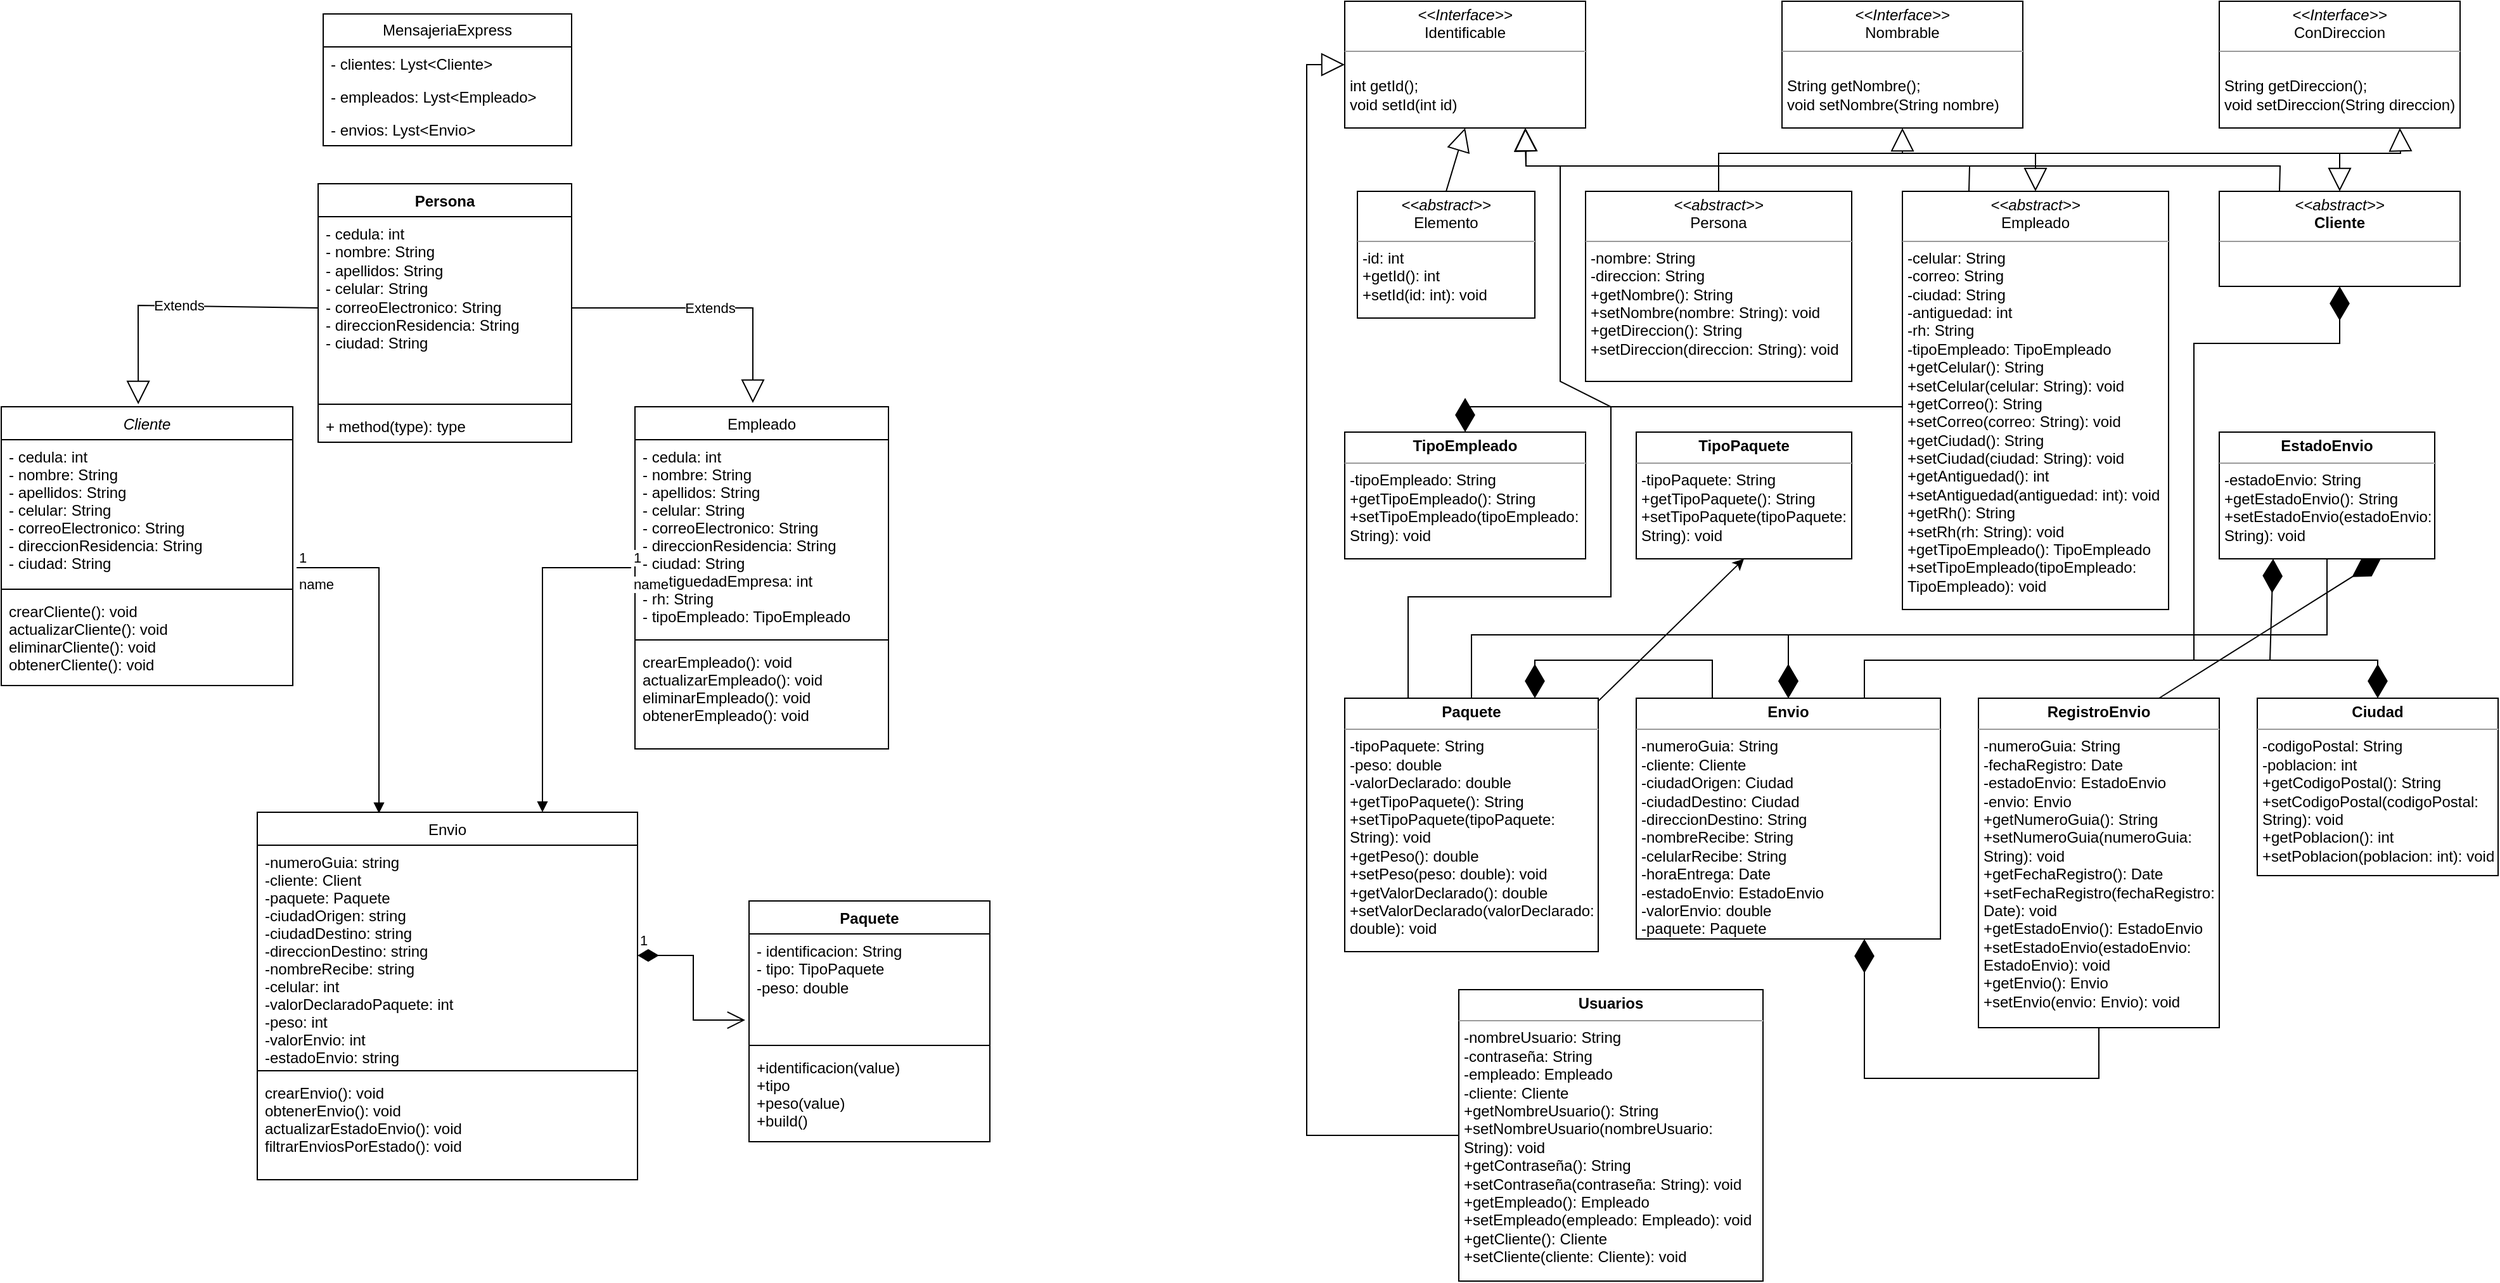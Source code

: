 <mxfile version="21.7.5" type="github">
  <diagram id="C5RBs43oDa-KdzZeNtuy" name="Page-1">
    <mxGraphModel dx="1327" dy="844" grid="1" gridSize="10" guides="1" tooltips="1" connect="1" arrows="1" fold="1" page="1" pageScale="1" pageWidth="827" pageHeight="1169" math="0" shadow="0">
      <root>
        <mxCell id="WIyWlLk6GJQsqaUBKTNV-0" />
        <mxCell id="WIyWlLk6GJQsqaUBKTNV-1" parent="WIyWlLk6GJQsqaUBKTNV-0" />
        <mxCell id="zkfFHV4jXpPFQw0GAbJ--0" value="Cliente" style="swimlane;fontStyle=2;align=center;verticalAlign=top;childLayout=stackLayout;horizontal=1;startSize=26;horizontalStack=0;resizeParent=1;resizeLast=0;collapsible=1;marginBottom=0;rounded=0;shadow=0;strokeWidth=1;" parent="WIyWlLk6GJQsqaUBKTNV-1" vertex="1">
          <mxGeometry x="10" y="350" width="230" height="220" as="geometry">
            <mxRectangle x="230" y="140" width="160" height="26" as="alternateBounds" />
          </mxGeometry>
        </mxCell>
        <mxCell id="zkfFHV4jXpPFQw0GAbJ--1" value="- cedula: int   &#xa;- nombre: String&#xa;- apellidos: String &#xa;- celular: String&#xa;- correoElectronico: String &#xa;- direccionResidencia: String &#xa;- ciudad: String " style="text;align=left;verticalAlign=top;spacingLeft=4;spacingRight=4;overflow=hidden;rotatable=0;points=[[0,0.5],[1,0.5]];portConstraint=eastwest;" parent="zkfFHV4jXpPFQw0GAbJ--0" vertex="1">
          <mxGeometry y="26" width="230" height="114" as="geometry" />
        </mxCell>
        <mxCell id="zkfFHV4jXpPFQw0GAbJ--4" value="" style="line;html=1;strokeWidth=1;align=left;verticalAlign=middle;spacingTop=-1;spacingLeft=3;spacingRight=3;rotatable=0;labelPosition=right;points=[];portConstraint=eastwest;" parent="zkfFHV4jXpPFQw0GAbJ--0" vertex="1">
          <mxGeometry y="140" width="230" height="8" as="geometry" />
        </mxCell>
        <mxCell id="zkfFHV4jXpPFQw0GAbJ--5" value="crearCliente(): void&#xa;actualizarCliente(): void&#xa;eliminarCliente(): void&#xa;obtenerCliente(): void" style="text;align=left;verticalAlign=top;spacingLeft=4;spacingRight=4;overflow=hidden;rotatable=0;points=[[0,0.5],[1,0.5]];portConstraint=eastwest;" parent="zkfFHV4jXpPFQw0GAbJ--0" vertex="1">
          <mxGeometry y="148" width="230" height="72" as="geometry" />
        </mxCell>
        <mxCell id="zkfFHV4jXpPFQw0GAbJ--17" value="Empleado" style="swimlane;fontStyle=0;align=center;verticalAlign=top;childLayout=stackLayout;horizontal=1;startSize=26;horizontalStack=0;resizeParent=1;resizeLast=0;collapsible=1;marginBottom=0;rounded=0;shadow=0;strokeWidth=1;" parent="WIyWlLk6GJQsqaUBKTNV-1" vertex="1">
          <mxGeometry x="510" y="350" width="200" height="270" as="geometry">
            <mxRectangle x="550" y="140" width="160" height="26" as="alternateBounds" />
          </mxGeometry>
        </mxCell>
        <mxCell id="zkfFHV4jXpPFQw0GAbJ--18" value="- cedula: int   &#xa;- nombre: String&#xa;- apellidos: String &#xa;- celular: String&#xa;- correoElectronico: String &#xa;- direccionResidencia: String &#xa;- ciudad: String &#xa;- antiguedadEmpresa: int &#xa;- rh: String     &#xa;- tipoEmpleado: TipoEmpleado " style="text;align=left;verticalAlign=top;spacingLeft=4;spacingRight=4;overflow=hidden;rotatable=0;points=[[0,0.5],[1,0.5]];portConstraint=eastwest;" parent="zkfFHV4jXpPFQw0GAbJ--17" vertex="1">
          <mxGeometry y="26" width="200" height="154" as="geometry" />
        </mxCell>
        <mxCell id="zkfFHV4jXpPFQw0GAbJ--23" value="" style="line;html=1;strokeWidth=1;align=left;verticalAlign=middle;spacingTop=-1;spacingLeft=3;spacingRight=3;rotatable=0;labelPosition=right;points=[];portConstraint=eastwest;" parent="zkfFHV4jXpPFQw0GAbJ--17" vertex="1">
          <mxGeometry y="180" width="200" height="8" as="geometry" />
        </mxCell>
        <mxCell id="zkfFHV4jXpPFQw0GAbJ--24" value="crearEmpleado(): void&#xa;actualizarEmpleado(): void&#xa;eliminarEmpleado(): void&#xa;obtenerEmpleado(): void" style="text;align=left;verticalAlign=top;spacingLeft=4;spacingRight=4;overflow=hidden;rotatable=0;points=[[0,0.5],[1,0.5]];portConstraint=eastwest;" parent="zkfFHV4jXpPFQw0GAbJ--17" vertex="1">
          <mxGeometry y="188" width="200" height="72" as="geometry" />
        </mxCell>
        <mxCell id="XCWTy4G8o5zavnI8G2CW-0" value="Persona" style="swimlane;fontStyle=1;align=center;verticalAlign=top;childLayout=stackLayout;horizontal=1;startSize=26;horizontalStack=0;resizeParent=1;resizeParentMax=0;resizeLast=0;collapsible=1;marginBottom=0;whiteSpace=wrap;html=1;" parent="WIyWlLk6GJQsqaUBKTNV-1" vertex="1">
          <mxGeometry x="260" y="174" width="200" height="204" as="geometry" />
        </mxCell>
        <mxCell id="XCWTy4G8o5zavnI8G2CW-1" value="&lt;div&gt;- cedula: int&amp;nbsp; &amp;nbsp;&lt;/div&gt;&lt;div&gt;- nombre: String&lt;/div&gt;&lt;div&gt;- apellidos: String&amp;nbsp;&lt;/div&gt;&lt;div&gt;- celular: String&lt;/div&gt;&lt;div&gt;- correoElectronico: String&amp;nbsp;&lt;/div&gt;&lt;div&gt;- direccionResidencia: String&amp;nbsp;&lt;/div&gt;&lt;div&gt;- ciudad: String&amp;nbsp;&lt;/div&gt;" style="text;strokeColor=none;fillColor=none;align=left;verticalAlign=top;spacingLeft=4;spacingRight=4;overflow=hidden;rotatable=0;points=[[0,0.5],[1,0.5]];portConstraint=eastwest;whiteSpace=wrap;html=1;" parent="XCWTy4G8o5zavnI8G2CW-0" vertex="1">
          <mxGeometry y="26" width="200" height="144" as="geometry" />
        </mxCell>
        <mxCell id="XCWTy4G8o5zavnI8G2CW-2" value="" style="line;strokeWidth=1;fillColor=none;align=left;verticalAlign=middle;spacingTop=-1;spacingLeft=3;spacingRight=3;rotatable=0;labelPosition=right;points=[];portConstraint=eastwest;strokeColor=inherit;" parent="XCWTy4G8o5zavnI8G2CW-0" vertex="1">
          <mxGeometry y="170" width="200" height="8" as="geometry" />
        </mxCell>
        <mxCell id="XCWTy4G8o5zavnI8G2CW-3" value="+ method(type): type" style="text;strokeColor=none;fillColor=none;align=left;verticalAlign=top;spacingLeft=4;spacingRight=4;overflow=hidden;rotatable=0;points=[[0,0.5],[1,0.5]];portConstraint=eastwest;whiteSpace=wrap;html=1;" parent="XCWTy4G8o5zavnI8G2CW-0" vertex="1">
          <mxGeometry y="178" width="200" height="26" as="geometry" />
        </mxCell>
        <mxCell id="sOPFyRrpTD2RSbv7K-v1-4" value="MensajeriaExpress" style="swimlane;fontStyle=0;childLayout=stackLayout;horizontal=1;startSize=26;fillColor=none;horizontalStack=0;resizeParent=1;resizeParentMax=0;resizeLast=0;collapsible=1;marginBottom=0;whiteSpace=wrap;html=1;" parent="WIyWlLk6GJQsqaUBKTNV-1" vertex="1">
          <mxGeometry x="264" y="40" width="196" height="104" as="geometry" />
        </mxCell>
        <mxCell id="sOPFyRrpTD2RSbv7K-v1-5" value="- clientes: Lyst&amp;lt;Cliente&amp;gt;" style="text;strokeColor=none;fillColor=none;align=left;verticalAlign=top;spacingLeft=4;spacingRight=4;overflow=hidden;rotatable=0;points=[[0,0.5],[1,0.5]];portConstraint=eastwest;whiteSpace=wrap;html=1;" parent="sOPFyRrpTD2RSbv7K-v1-4" vertex="1">
          <mxGeometry y="26" width="196" height="26" as="geometry" />
        </mxCell>
        <mxCell id="sOPFyRrpTD2RSbv7K-v1-6" value="- empleados: Lyst&amp;lt;Empleado&amp;gt;" style="text;strokeColor=none;fillColor=none;align=left;verticalAlign=top;spacingLeft=4;spacingRight=4;overflow=hidden;rotatable=0;points=[[0,0.5],[1,0.5]];portConstraint=eastwest;whiteSpace=wrap;html=1;" parent="sOPFyRrpTD2RSbv7K-v1-4" vertex="1">
          <mxGeometry y="52" width="196" height="26" as="geometry" />
        </mxCell>
        <mxCell id="sOPFyRrpTD2RSbv7K-v1-7" value="- envios: Lyst&amp;lt;Envio&amp;gt;" style="text;strokeColor=none;fillColor=none;align=left;verticalAlign=top;spacingLeft=4;spacingRight=4;overflow=hidden;rotatable=0;points=[[0,0.5],[1,0.5]];portConstraint=eastwest;whiteSpace=wrap;html=1;" parent="sOPFyRrpTD2RSbv7K-v1-4" vertex="1">
          <mxGeometry y="78" width="196" height="26" as="geometry" />
        </mxCell>
        <mxCell id="LjxdtjwsalOc4ImMedM0-0" value="Paquete" style="swimlane;fontStyle=1;align=center;verticalAlign=top;childLayout=stackLayout;horizontal=1;startSize=26;horizontalStack=0;resizeParent=1;resizeParentMax=0;resizeLast=0;collapsible=1;marginBottom=0;whiteSpace=wrap;html=1;" parent="WIyWlLk6GJQsqaUBKTNV-1" vertex="1">
          <mxGeometry x="600" y="740" width="190" height="190" as="geometry" />
        </mxCell>
        <mxCell id="LjxdtjwsalOc4ImMedM0-1" value="- identificacion: String&lt;br&gt;- tipo: TipoPaquete&lt;br&gt;-peso: double" style="text;strokeColor=none;fillColor=none;align=left;verticalAlign=top;spacingLeft=4;spacingRight=4;overflow=hidden;rotatable=0;points=[[0,0.5],[1,0.5]];portConstraint=eastwest;whiteSpace=wrap;html=1;" parent="LjxdtjwsalOc4ImMedM0-0" vertex="1">
          <mxGeometry y="26" width="190" height="84" as="geometry" />
        </mxCell>
        <mxCell id="LjxdtjwsalOc4ImMedM0-2" value="" style="line;strokeWidth=1;fillColor=none;align=left;verticalAlign=middle;spacingTop=-1;spacingLeft=3;spacingRight=3;rotatable=0;labelPosition=right;points=[];portConstraint=eastwest;strokeColor=inherit;" parent="LjxdtjwsalOc4ImMedM0-0" vertex="1">
          <mxGeometry y="110" width="190" height="8" as="geometry" />
        </mxCell>
        <mxCell id="LjxdtjwsalOc4ImMedM0-3" value="+identificacion(value)&#xa;+tipo&#xa;+peso(value)&#xa;+build()" style="text;align=left;verticalAlign=top;spacingLeft=4;spacingRight=4;overflow=hidden;rotatable=0;points=[[0,0.5],[1,0.5]];portConstraint=eastwest;" parent="LjxdtjwsalOc4ImMedM0-0" vertex="1">
          <mxGeometry y="118" width="190" height="72" as="geometry" />
        </mxCell>
        <mxCell id="LjxdtjwsalOc4ImMedM0-4" value="Envio" style="swimlane;fontStyle=0;align=center;verticalAlign=top;childLayout=stackLayout;horizontal=1;startSize=26;horizontalStack=0;resizeParent=1;resizeLast=0;collapsible=1;marginBottom=0;rounded=0;shadow=0;strokeWidth=1;" parent="WIyWlLk6GJQsqaUBKTNV-1" vertex="1">
          <mxGeometry x="212" y="670" width="300" height="290" as="geometry">
            <mxRectangle x="130" y="380" width="160" height="26" as="alternateBounds" />
          </mxGeometry>
        </mxCell>
        <mxCell id="LjxdtjwsalOc4ImMedM0-5" value="-numeroGuia: string&#xa;-cliente: Client&#xa;-paquete: Paquete&#xa;-ciudadOrigen: string&#xa;-ciudadDestino: string&#xa;-direccionDestino: string&#xa;-nombreRecibe: string&#xa;-celular: int&#xa;-valorDeclaradoPaquete: int&#xa;-peso: int&#xa;-valorEnvio: int&#xa;-estadoEnvio: string&#xa;" style="text;align=left;verticalAlign=top;spacingLeft=4;spacingRight=4;overflow=hidden;rotatable=0;points=[[0,0.5],[1,0.5]];portConstraint=eastwest;" parent="LjxdtjwsalOc4ImMedM0-4" vertex="1">
          <mxGeometry y="26" width="300" height="174" as="geometry" />
        </mxCell>
        <mxCell id="LjxdtjwsalOc4ImMedM0-6" value="" style="line;html=1;strokeWidth=1;align=left;verticalAlign=middle;spacingTop=-1;spacingLeft=3;spacingRight=3;rotatable=0;labelPosition=right;points=[];portConstraint=eastwest;" parent="LjxdtjwsalOc4ImMedM0-4" vertex="1">
          <mxGeometry y="200" width="300" height="8" as="geometry" />
        </mxCell>
        <mxCell id="LjxdtjwsalOc4ImMedM0-7" value="crearEnvio(): void&#xa;obtenerEnvio(): void&#xa;actualizarEstadoEnvio(): void&#xa;filtrarEnviosPorEstado(): void" style="text;align=left;verticalAlign=top;spacingLeft=4;spacingRight=4;overflow=hidden;rotatable=0;points=[[0,0.5],[1,0.5]];portConstraint=eastwest;fontStyle=0" parent="LjxdtjwsalOc4ImMedM0-4" vertex="1">
          <mxGeometry y="208" width="300" height="82" as="geometry" />
        </mxCell>
        <mxCell id="LjxdtjwsalOc4ImMedM0-8" value="Extends" style="endArrow=block;endSize=16;endFill=0;html=1;rounded=0;exitX=1;exitY=0.5;exitDx=0;exitDy=0;entryX=0.465;entryY=-0.011;entryDx=0;entryDy=0;entryPerimeter=0;" parent="WIyWlLk6GJQsqaUBKTNV-1" source="XCWTy4G8o5zavnI8G2CW-1" target="zkfFHV4jXpPFQw0GAbJ--17" edge="1">
          <mxGeometry width="160" relative="1" as="geometry">
            <mxPoint x="500" y="270" as="sourcePoint" />
            <mxPoint x="660" y="270" as="targetPoint" />
            <Array as="points">
              <mxPoint x="603" y="272" />
            </Array>
          </mxGeometry>
        </mxCell>
        <mxCell id="LjxdtjwsalOc4ImMedM0-10" value="Extends" style="endArrow=block;endSize=16;endFill=0;html=1;rounded=0;exitX=0;exitY=0.5;exitDx=0;exitDy=0;entryX=0.47;entryY=-0.009;entryDx=0;entryDy=0;entryPerimeter=0;" parent="WIyWlLk6GJQsqaUBKTNV-1" source="XCWTy4G8o5zavnI8G2CW-1" target="zkfFHV4jXpPFQw0GAbJ--0" edge="1">
          <mxGeometry width="160" relative="1" as="geometry">
            <mxPoint x="-10" y="300" as="sourcePoint" />
            <mxPoint x="150" y="300" as="targetPoint" />
            <Array as="points">
              <mxPoint x="118" y="270" />
            </Array>
          </mxGeometry>
        </mxCell>
        <mxCell id="LjxdtjwsalOc4ImMedM0-11" value="name" style="endArrow=block;endFill=1;html=1;edgeStyle=orthogonalEdgeStyle;align=left;verticalAlign=top;rounded=0;exitX=1.013;exitY=0.886;exitDx=0;exitDy=0;exitPerimeter=0;entryX=0.32;entryY=0.003;entryDx=0;entryDy=0;entryPerimeter=0;" parent="WIyWlLk6GJQsqaUBKTNV-1" source="zkfFHV4jXpPFQw0GAbJ--1" target="LjxdtjwsalOc4ImMedM0-4" edge="1">
          <mxGeometry x="-1" relative="1" as="geometry">
            <mxPoint x="160" y="610" as="sourcePoint" />
            <mxPoint x="320" y="610" as="targetPoint" />
          </mxGeometry>
        </mxCell>
        <mxCell id="LjxdtjwsalOc4ImMedM0-12" value="1" style="edgeLabel;resizable=0;html=1;align=left;verticalAlign=bottom;" parent="LjxdtjwsalOc4ImMedM0-11" connectable="0" vertex="1">
          <mxGeometry x="-1" relative="1" as="geometry" />
        </mxCell>
        <mxCell id="LjxdtjwsalOc4ImMedM0-13" value="name" style="endArrow=block;endFill=1;html=1;edgeStyle=orthogonalEdgeStyle;align=left;verticalAlign=top;rounded=0;exitX=-0.015;exitY=0.656;exitDx=0;exitDy=0;exitPerimeter=0;entryX=0.75;entryY=0;entryDx=0;entryDy=0;" parent="WIyWlLk6GJQsqaUBKTNV-1" source="zkfFHV4jXpPFQw0GAbJ--18" target="LjxdtjwsalOc4ImMedM0-4" edge="1">
          <mxGeometry x="-1" relative="1" as="geometry">
            <mxPoint x="290" y="560" as="sourcePoint" />
            <mxPoint x="450" y="560" as="targetPoint" />
          </mxGeometry>
        </mxCell>
        <mxCell id="LjxdtjwsalOc4ImMedM0-14" value="1" style="edgeLabel;resizable=0;html=1;align=left;verticalAlign=bottom;" parent="LjxdtjwsalOc4ImMedM0-13" connectable="0" vertex="1">
          <mxGeometry x="-1" relative="1" as="geometry" />
        </mxCell>
        <mxCell id="LjxdtjwsalOc4ImMedM0-15" value="1" style="endArrow=open;html=1;endSize=12;startArrow=diamondThin;startSize=14;startFill=1;edgeStyle=orthogonalEdgeStyle;align=left;verticalAlign=bottom;rounded=0;entryX=-0.016;entryY=0.81;entryDx=0;entryDy=0;entryPerimeter=0;" parent="WIyWlLk6GJQsqaUBKTNV-1" source="LjxdtjwsalOc4ImMedM0-5" target="LjxdtjwsalOc4ImMedM0-1" edge="1">
          <mxGeometry x="-1" y="3" relative="1" as="geometry">
            <mxPoint x="530" y="815" as="sourcePoint" />
            <mxPoint x="690" y="815" as="targetPoint" />
          </mxGeometry>
        </mxCell>
        <mxCell id="9p0G8OHFXG8jgneaMk42-0" value="&lt;p style=&quot;margin:0px;margin-top:4px;text-align:center;&quot;&gt;&lt;i&gt;&amp;lt;&amp;lt;Interface&amp;gt;&amp;gt;&lt;/i&gt;&lt;br&gt;Nombrable&lt;br&gt;&lt;/p&gt;&lt;hr size=&quot;1&quot;&gt;&lt;p style=&quot;margin:0px;margin-left:4px;&quot;&gt;&lt;br&gt;&lt;/p&gt;&lt;p style=&quot;margin:0px;margin-left:4px;&quot;&gt;String getNombre();&amp;nbsp;&lt;/p&gt;&lt;p style=&quot;margin:0px;margin-left:4px;&quot;&gt;void setNombre(String nombre)&lt;br&gt;&lt;/p&gt;" style="verticalAlign=top;align=left;overflow=fill;fontSize=12;fontFamily=Helvetica;html=1;whiteSpace=wrap;" vertex="1" parent="WIyWlLk6GJQsqaUBKTNV-1">
          <mxGeometry x="1415" y="30" width="190" height="100" as="geometry" />
        </mxCell>
        <mxCell id="9p0G8OHFXG8jgneaMk42-1" value="&lt;p style=&quot;margin:0px;margin-top:4px;text-align:center;&quot;&gt;&lt;i&gt;&amp;lt;&amp;lt;Interface&amp;gt;&amp;gt;&lt;/i&gt;&lt;br&gt;ConDireccion&lt;br&gt;&lt;/p&gt;&lt;hr size=&quot;1&quot;&gt;&lt;p style=&quot;margin:0px;margin-left:4px;&quot;&gt;&lt;span style=&quot;background-color: initial;&quot;&gt;&lt;br&gt;&lt;/span&gt;&lt;/p&gt;&lt;p style=&quot;margin:0px;margin-left:4px;&quot;&gt;String getDireccion();&amp;nbsp;&lt;/p&gt;&lt;p style=&quot;margin:0px;margin-left:4px;&quot;&gt;void setDireccion(String direccion)&lt;br&gt;&lt;/p&gt;" style="verticalAlign=top;align=left;overflow=fill;fontSize=12;fontFamily=Helvetica;html=1;whiteSpace=wrap;" vertex="1" parent="WIyWlLk6GJQsqaUBKTNV-1">
          <mxGeometry x="1760" y="30" width="190" height="100" as="geometry" />
        </mxCell>
        <mxCell id="9p0G8OHFXG8jgneaMk42-2" value="&lt;p style=&quot;margin:0px;margin-top:4px;text-align:center;&quot;&gt;&lt;i&gt;&amp;lt;&amp;lt;Interface&amp;gt;&amp;gt;&lt;/i&gt;&lt;br&gt;Identificable&lt;br&gt;&lt;/p&gt;&lt;hr size=&quot;1&quot;&gt;&lt;p style=&quot;margin:0px;margin-left:4px;&quot;&gt;&lt;br&gt;&lt;/p&gt;&lt;p style=&quot;margin:0px;margin-left:4px;&quot;&gt;int getId();&amp;nbsp;&lt;/p&gt;&lt;p style=&quot;margin:0px;margin-left:4px;&quot;&gt;void setId(int id)&lt;br&gt;&lt;/p&gt;" style="verticalAlign=top;align=left;overflow=fill;fontSize=12;fontFamily=Helvetica;html=1;whiteSpace=wrap;" vertex="1" parent="WIyWlLk6GJQsqaUBKTNV-1">
          <mxGeometry x="1070" y="30" width="190" height="100" as="geometry" />
        </mxCell>
        <mxCell id="9p0G8OHFXG8jgneaMk42-3" value="&lt;p style=&quot;margin:0px;margin-top:4px;text-align:center;&quot;&gt;&lt;i&gt;&amp;lt;&amp;lt;abstract&amp;gt;&amp;gt;&lt;/i&gt;&lt;br&gt;Elemento&lt;br&gt;&lt;/p&gt;&lt;hr size=&quot;1&quot;&gt;&lt;p style=&quot;margin:0px;margin-left:4px;&quot;&gt;-id: int&amp;nbsp;&lt;/p&gt;&lt;p style=&quot;margin:0px;margin-left:4px;&quot;&gt;+getId(): int&amp;nbsp;&lt;/p&gt;&lt;p style=&quot;margin:0px;margin-left:4px;&quot;&gt;+setId(id: int): void&lt;br&gt;&lt;/p&gt;" style="verticalAlign=top;align=left;overflow=fill;fontSize=12;fontFamily=Helvetica;html=1;whiteSpace=wrap;" vertex="1" parent="WIyWlLk6GJQsqaUBKTNV-1">
          <mxGeometry x="1080" y="180" width="140" height="100" as="geometry" />
        </mxCell>
        <mxCell id="9p0G8OHFXG8jgneaMk42-4" value="&lt;p style=&quot;margin:0px;margin-top:4px;text-align:center;&quot;&gt;&lt;i&gt;&amp;lt;&amp;lt;abstract&amp;gt;&amp;gt;&lt;/i&gt;&lt;br&gt;Persona&lt;br&gt;&lt;/p&gt;&lt;hr size=&quot;1&quot;&gt;&lt;p style=&quot;margin:0px;margin-left:4px;&quot;&gt;-nombre: String&lt;br/&gt;    -direccion: String&lt;br/&gt;    +getNombre(): String&lt;br/&gt;    +setNombre(nombre: String): void&lt;br/&gt;    +getDireccion(): String&lt;br/&gt;    +setDireccion(direccion: String): void&lt;br&gt;&lt;/p&gt;" style="verticalAlign=top;align=left;overflow=fill;fontSize=12;fontFamily=Helvetica;html=1;whiteSpace=wrap;" vertex="1" parent="WIyWlLk6GJQsqaUBKTNV-1">
          <mxGeometry x="1260" y="180" width="210" height="150" as="geometry" />
        </mxCell>
        <mxCell id="9p0G8OHFXG8jgneaMk42-5" value="&lt;p style=&quot;margin:0px;margin-top:4px;text-align:center;&quot;&gt;&lt;i&gt;&amp;lt;&amp;lt;abstract&amp;gt;&amp;gt;&lt;/i&gt;&lt;br&gt;Empleado&lt;br&gt;&lt;/p&gt;&lt;hr size=&quot;1&quot;&gt;&lt;p style=&quot;margin:0px;margin-left:4px;&quot;&gt;-celular: String&lt;br/&gt;    -correo: String&lt;br/&gt;    -ciudad: String&lt;br/&gt;    -antiguedad: int&lt;br/&gt;    -rh: String&lt;br/&gt;    -tipoEmpleado: TipoEmpleado&lt;br/&gt;    +getCelular(): String&lt;br/&gt;    +setCelular(celular: String): void&lt;br/&gt;    +getCorreo(): String&lt;br/&gt;    +setCorreo(correo: String): void&lt;br/&gt;    +getCiudad(): String&lt;br/&gt;    +setCiudad(ciudad: String): void&lt;br/&gt;    +getAntiguedad(): int&lt;br/&gt;    +setAntiguedad(antiguedad: int): void&lt;br/&gt;    +getRh(): String&lt;br/&gt;    +setRh(rh: String): void&lt;br/&gt;    +getTipoEmpleado(): TipoEmpleado&lt;br/&gt;    +setTipoEmpleado(tipoEmpleado: TipoEmpleado): void&lt;br&gt;&lt;/p&gt;" style="verticalAlign=top;align=left;overflow=fill;fontSize=12;fontFamily=Helvetica;html=1;whiteSpace=wrap;" vertex="1" parent="WIyWlLk6GJQsqaUBKTNV-1">
          <mxGeometry x="1510" y="180" width="210" height="330" as="geometry" />
        </mxCell>
        <mxCell id="9p0G8OHFXG8jgneaMk42-6" value="&lt;p style=&quot;margin:0px;margin-top:4px;text-align:center;&quot;&gt;&lt;i&gt;&amp;lt;&amp;lt;abstract&amp;gt;&amp;gt;&lt;/i&gt;&lt;br&gt;&lt;b&gt;Cliente&lt;/b&gt;&lt;/p&gt;&lt;hr size=&quot;1&quot;&gt;&lt;p style=&quot;margin:0px;margin-left:4px;&quot;&gt;&lt;/p&gt;&lt;p style=&quot;margin:0px;margin-left:4px;&quot;&gt;&lt;br&gt;&lt;/p&gt;" style="verticalAlign=top;align=left;overflow=fill;fontSize=12;fontFamily=Helvetica;html=1;whiteSpace=wrap;" vertex="1" parent="WIyWlLk6GJQsqaUBKTNV-1">
          <mxGeometry x="1760" y="180" width="190" height="75" as="geometry" />
        </mxCell>
        <mxCell id="9p0G8OHFXG8jgneaMk42-7" value="&lt;p style=&quot;margin:0px;margin-top:4px;text-align:center;&quot;&gt;&lt;b&gt;TipoEmpleado&lt;/b&gt;&lt;/p&gt;&lt;hr size=&quot;1&quot;&gt;&lt;p style=&quot;margin:0px;margin-left:4px;&quot;&gt;&lt;/p&gt;&lt;p style=&quot;margin:0px;margin-left:4px;&quot;&gt;-tipoEmpleado: String&lt;br/&gt;    +getTipoEmpleado(): String&lt;br/&gt;    +setTipoEmpleado(tipoEmpleado: String): void&lt;br&gt;&lt;/p&gt;" style="verticalAlign=top;align=left;overflow=fill;fontSize=12;fontFamily=Helvetica;html=1;whiteSpace=wrap;" vertex="1" parent="WIyWlLk6GJQsqaUBKTNV-1">
          <mxGeometry x="1070" y="370" width="190" height="100" as="geometry" />
        </mxCell>
        <mxCell id="9p0G8OHFXG8jgneaMk42-8" value="&lt;p style=&quot;margin:0px;margin-top:4px;text-align:center;&quot;&gt;&lt;b&gt;Usuarios&lt;/b&gt;&lt;/p&gt;&lt;hr size=&quot;1&quot;&gt;&lt;p style=&quot;margin:0px;margin-left:4px;&quot;&gt;&lt;/p&gt;&lt;p style=&quot;margin:0px;margin-left:4px;&quot;&gt;-nombreUsuario: String&lt;br/&gt;    -contraseña: String&lt;br/&gt;    -empleado: Empleado&lt;br/&gt;    -cliente: Cliente&lt;br/&gt;    +getNombreUsuario(): String&lt;br/&gt;    +setNombreUsuario(nombreUsuario: String): void&lt;br/&gt;    +getContraseña(): String&lt;br/&gt;    +setContraseña(contraseña: String): void&lt;br/&gt;    +getEmpleado(): Empleado&lt;br/&gt;    +setEmpleado(empleado: Empleado): void&lt;br/&gt;    +getCliente(): Cliente&lt;br/&gt;    +setCliente(cliente: Cliente): void&lt;br&gt;&lt;/p&gt;" style="verticalAlign=top;align=left;overflow=fill;fontSize=12;fontFamily=Helvetica;html=1;whiteSpace=wrap;" vertex="1" parent="WIyWlLk6GJQsqaUBKTNV-1">
          <mxGeometry x="1160" y="810" width="240" height="230" as="geometry" />
        </mxCell>
        <mxCell id="9p0G8OHFXG8jgneaMk42-9" value="&lt;p style=&quot;margin:0px;margin-top:4px;text-align:center;&quot;&gt;&lt;b&gt;Paquete&lt;/b&gt;&lt;/p&gt;&lt;hr size=&quot;1&quot;&gt;&lt;p style=&quot;margin:0px;margin-left:4px;&quot;&gt;&lt;/p&gt;&lt;p style=&quot;margin:0px;margin-left:4px;&quot;&gt;-tipoPaquete: String&lt;br/&gt;    -peso: double&lt;br/&gt;    -valorDeclarado: double&lt;br/&gt;    +getTipoPaquete(): String&lt;br/&gt;    +setTipoPaquete(tipoPaquete: String): void&lt;br/&gt;    +getPeso(): double&lt;br/&gt;    +setPeso(peso: double): void&lt;br/&gt;    +getValorDeclarado(): double&lt;br/&gt;    +setValorDeclarado(valorDeclarado: double): void&lt;br&gt;&lt;/p&gt;" style="verticalAlign=top;align=left;overflow=fill;fontSize=12;fontFamily=Helvetica;html=1;whiteSpace=wrap;" vertex="1" parent="WIyWlLk6GJQsqaUBKTNV-1">
          <mxGeometry x="1070" y="580" width="200" height="200" as="geometry" />
        </mxCell>
        <mxCell id="9p0G8OHFXG8jgneaMk42-10" value="&lt;p style=&quot;margin:0px;margin-top:4px;text-align:center;&quot;&gt;&lt;b&gt;Envio&lt;/b&gt;&lt;/p&gt;&lt;hr size=&quot;1&quot;&gt;&lt;p style=&quot;margin:0px;margin-left:4px;&quot;&gt;&lt;/p&gt;&lt;p style=&quot;margin:0px;margin-left:4px;&quot;&gt;-numeroGuia: String&lt;br&gt;    -cliente: Cliente&lt;br&gt;    -ciudadOrigen: Ciudad&lt;br&gt;    -ciudadDestino: Ciudad&lt;br&gt;    -direccionDestino: String&lt;br&gt;    -nombreRecibe: String&lt;br&gt;    -celularRecibe: String&lt;br&gt;    -horaEntrega: Date&lt;br&gt;    -estadoEnvio: EstadoEnvio&lt;br&gt;    -valorEnvio: double&lt;br&gt;    -paquete: Paquete&lt;br&gt;&lt;br&gt;&lt;/p&gt;" style="verticalAlign=top;align=left;overflow=fill;fontSize=12;fontFamily=Helvetica;html=1;whiteSpace=wrap;" vertex="1" parent="WIyWlLk6GJQsqaUBKTNV-1">
          <mxGeometry x="1300" y="580" width="240" height="190" as="geometry" />
        </mxCell>
        <mxCell id="9p0G8OHFXG8jgneaMk42-11" value="&lt;p style=&quot;margin:0px;margin-top:4px;text-align:center;&quot;&gt;&lt;b&gt;RegistroEnvio&lt;/b&gt;&lt;/p&gt;&lt;hr size=&quot;1&quot;&gt;&lt;p style=&quot;margin:0px;margin-left:4px;&quot;&gt;&lt;/p&gt;&lt;p style=&quot;margin:0px;margin-left:4px;&quot;&gt;-numeroGuia: String&lt;br/&gt;    -fechaRegistro: Date&lt;br/&gt;    -estadoEnvio: EstadoEnvio&lt;br/&gt;    -envio: Envio&lt;br/&gt;    +getNumeroGuia(): String&lt;br/&gt;    +setNumeroGuia(numeroGuia: String): void&lt;br/&gt;    +getFechaRegistro(): Date&lt;br/&gt;    +setFechaRegistro(fechaRegistro: Date): void&lt;br/&gt;    +getEstadoEnvio(): EstadoEnvio&lt;br/&gt;    +setEstadoEnvio(estadoEnvio: EstadoEnvio): void&lt;br/&gt;    +getEnvio(): Envio&lt;br/&gt;    +setEnvio(envio: Envio): void&lt;br&gt;&lt;/p&gt;" style="verticalAlign=top;align=left;overflow=fill;fontSize=12;fontFamily=Helvetica;html=1;whiteSpace=wrap;" vertex="1" parent="WIyWlLk6GJQsqaUBKTNV-1">
          <mxGeometry x="1570" y="580" width="190" height="260" as="geometry" />
        </mxCell>
        <mxCell id="9p0G8OHFXG8jgneaMk42-12" value="&lt;p style=&quot;margin:0px;margin-top:4px;text-align:center;&quot;&gt;&lt;b&gt;Ciudad&lt;/b&gt;&lt;/p&gt;&lt;hr size=&quot;1&quot;&gt;&lt;p style=&quot;margin:0px;margin-left:4px;&quot;&gt;&lt;/p&gt;&lt;p style=&quot;margin:0px;margin-left:4px;&quot;&gt;-codigoPostal: String&lt;br/&gt;    -poblacion: int&lt;br/&gt;    +getCodigoPostal(): String&lt;br/&gt;    +setCodigoPostal(codigoPostal: String): void&lt;br/&gt;    +getPoblacion(): int&lt;br/&gt;    +setPoblacion(poblacion: int): void&lt;br&gt;&lt;/p&gt;" style="verticalAlign=top;align=left;overflow=fill;fontSize=12;fontFamily=Helvetica;html=1;whiteSpace=wrap;" vertex="1" parent="WIyWlLk6GJQsqaUBKTNV-1">
          <mxGeometry x="1790" y="580" width="190" height="140" as="geometry" />
        </mxCell>
        <mxCell id="9p0G8OHFXG8jgneaMk42-13" value="&lt;p style=&quot;margin:0px;margin-top:4px;text-align:center;&quot;&gt;&lt;b&gt;EstadoEnvio&lt;/b&gt;&lt;/p&gt;&lt;hr size=&quot;1&quot;&gt;&lt;p style=&quot;margin:0px;margin-left:4px;&quot;&gt;&lt;/p&gt;&lt;p style=&quot;margin:0px;margin-left:4px;&quot;&gt;-estadoEnvio: String&lt;br/&gt;    +getEstadoEnvio(): String&lt;br/&gt;    +setEstadoEnvio(estadoEnvio: String): void&lt;br&gt;&lt;/p&gt;" style="verticalAlign=top;align=left;overflow=fill;fontSize=12;fontFamily=Helvetica;html=1;whiteSpace=wrap;" vertex="1" parent="WIyWlLk6GJQsqaUBKTNV-1">
          <mxGeometry x="1760" y="370" width="170" height="100" as="geometry" />
        </mxCell>
        <mxCell id="9p0G8OHFXG8jgneaMk42-14" value="&lt;p style=&quot;margin:0px;margin-top:4px;text-align:center;&quot;&gt;&lt;b&gt;TipoPaquete&lt;/b&gt;&lt;/p&gt;&lt;hr size=&quot;1&quot;&gt;&lt;p style=&quot;margin:0px;margin-left:4px;&quot;&gt;&lt;/p&gt;&lt;p style=&quot;margin:0px;margin-left:4px;&quot;&gt;-tipoPaquete: String&lt;br/&gt;    +getTipoPaquete(): String&lt;br/&gt;    +setTipoPaquete(tipoPaquete: String): void&lt;br&gt;&lt;/p&gt;" style="verticalAlign=top;align=left;overflow=fill;fontSize=12;fontFamily=Helvetica;html=1;whiteSpace=wrap;" vertex="1" parent="WIyWlLk6GJQsqaUBKTNV-1">
          <mxGeometry x="1300" y="370" width="170" height="100" as="geometry" />
        </mxCell>
        <mxCell id="9p0G8OHFXG8jgneaMk42-15" value="" style="endArrow=block;endSize=16;endFill=0;html=1;rounded=0;entryX=0.5;entryY=0;entryDx=0;entryDy=0;exitX=0.5;exitY=0;exitDx=0;exitDy=0;" edge="1" parent="WIyWlLk6GJQsqaUBKTNV-1" source="9p0G8OHFXG8jgneaMk42-4" target="9p0G8OHFXG8jgneaMk42-5">
          <mxGeometry width="160" relative="1" as="geometry">
            <mxPoint x="1320" y="120" as="sourcePoint" />
            <mxPoint x="1620" y="150" as="targetPoint" />
            <Array as="points">
              <mxPoint x="1365" y="150" />
              <mxPoint x="1615" y="150" />
            </Array>
          </mxGeometry>
        </mxCell>
        <mxCell id="9p0G8OHFXG8jgneaMk42-16" value="" style="endArrow=block;endSize=16;endFill=0;html=1;rounded=0;entryX=0.5;entryY=0;entryDx=0;entryDy=0;exitX=0.5;exitY=0;exitDx=0;exitDy=0;" edge="1" parent="WIyWlLk6GJQsqaUBKTNV-1" source="9p0G8OHFXG8jgneaMk42-4" target="9p0G8OHFXG8jgneaMk42-6">
          <mxGeometry width="160" relative="1" as="geometry">
            <mxPoint x="1560" y="140" as="sourcePoint" />
            <mxPoint x="1720" y="140" as="targetPoint" />
            <Array as="points">
              <mxPoint x="1365" y="150" />
              <mxPoint x="1855" y="150" />
              <mxPoint x="1855" y="160" />
            </Array>
          </mxGeometry>
        </mxCell>
        <mxCell id="9p0G8OHFXG8jgneaMk42-17" value="" style="endArrow=block;endSize=16;endFill=0;html=1;rounded=0;entryX=0.5;entryY=1;entryDx=0;entryDy=0;exitX=0.5;exitY=0;exitDx=0;exitDy=0;" edge="1" parent="WIyWlLk6GJQsqaUBKTNV-1" source="9p0G8OHFXG8jgneaMk42-3" target="9p0G8OHFXG8jgneaMk42-2">
          <mxGeometry width="160" relative="1" as="geometry">
            <mxPoint x="1370" y="210" as="sourcePoint" />
            <mxPoint x="1530" y="210" as="targetPoint" />
          </mxGeometry>
        </mxCell>
        <mxCell id="9p0G8OHFXG8jgneaMk42-18" value="" style="endArrow=block;endSize=16;endFill=0;html=1;rounded=0;entryX=0.5;entryY=1;entryDx=0;entryDy=0;exitX=0.5;exitY=0;exitDx=0;exitDy=0;" edge="1" parent="WIyWlLk6GJQsqaUBKTNV-1" source="9p0G8OHFXG8jgneaMk42-4" target="9p0G8OHFXG8jgneaMk42-0">
          <mxGeometry width="160" relative="1" as="geometry">
            <mxPoint x="1370" y="210" as="sourcePoint" />
            <mxPoint x="1530" y="210" as="targetPoint" />
            <Array as="points">
              <mxPoint x="1365" y="150" />
              <mxPoint x="1510" y="150" />
            </Array>
          </mxGeometry>
        </mxCell>
        <mxCell id="9p0G8OHFXG8jgneaMk42-19" value="" style="endArrow=block;endSize=16;endFill=0;html=1;rounded=0;entryX=0.75;entryY=1;entryDx=0;entryDy=0;exitX=0.5;exitY=0;exitDx=0;exitDy=0;" edge="1" parent="WIyWlLk6GJQsqaUBKTNV-1" source="9p0G8OHFXG8jgneaMk42-4" target="9p0G8OHFXG8jgneaMk42-1">
          <mxGeometry width="160" relative="1" as="geometry">
            <mxPoint x="1440" y="210" as="sourcePoint" />
            <mxPoint x="1600" y="210" as="targetPoint" />
            <Array as="points">
              <mxPoint x="1365" y="150" />
              <mxPoint x="1903" y="150" />
            </Array>
          </mxGeometry>
        </mxCell>
        <mxCell id="9p0G8OHFXG8jgneaMk42-20" value="" style="endArrow=diamondThin;endFill=1;endSize=24;html=1;rounded=0;entryX=0.5;entryY=0;entryDx=0;entryDy=0;" edge="1" parent="WIyWlLk6GJQsqaUBKTNV-1" target="9p0G8OHFXG8jgneaMk42-7">
          <mxGeometry width="160" relative="1" as="geometry">
            <mxPoint x="1510" y="350" as="sourcePoint" />
            <mxPoint x="1600" y="210" as="targetPoint" />
            <Array as="points">
              <mxPoint x="1165" y="350" />
            </Array>
          </mxGeometry>
        </mxCell>
        <mxCell id="9p0G8OHFXG8jgneaMk42-21" value="" style="endArrow=diamondThin;endFill=1;endSize=24;html=1;rounded=0;entryX=0.5;entryY=0;entryDx=0;entryDy=0;exitX=0.5;exitY=1;exitDx=0;exitDy=0;" edge="1" parent="WIyWlLk6GJQsqaUBKTNV-1" source="9p0G8OHFXG8jgneaMk42-13" target="9p0G8OHFXG8jgneaMk42-10">
          <mxGeometry width="160" relative="1" as="geometry">
            <mxPoint x="1440" y="610" as="sourcePoint" />
            <mxPoint x="1600" y="610" as="targetPoint" />
            <Array as="points">
              <mxPoint x="1845" y="530" />
              <mxPoint x="1420" y="530" />
            </Array>
          </mxGeometry>
        </mxCell>
        <mxCell id="9p0G8OHFXG8jgneaMk42-22" value="" style="endArrow=diamondThin;endFill=1;endSize=24;html=1;rounded=0;exitX=0.5;exitY=0;exitDx=0;exitDy=0;entryX=0.5;entryY=0;entryDx=0;entryDy=0;" edge="1" parent="WIyWlLk6GJQsqaUBKTNV-1" source="9p0G8OHFXG8jgneaMk42-9" target="9p0G8OHFXG8jgneaMk42-10">
          <mxGeometry width="160" relative="1" as="geometry">
            <mxPoint x="1220" y="520" as="sourcePoint" />
            <mxPoint x="1380" y="520" as="targetPoint" />
            <Array as="points">
              <mxPoint x="1170" y="530" />
              <mxPoint x="1420" y="530" />
            </Array>
          </mxGeometry>
        </mxCell>
        <mxCell id="9p0G8OHFXG8jgneaMk42-23" value="" style="endArrow=diamondThin;endFill=1;endSize=24;html=1;rounded=0;exitX=0.75;exitY=0;exitDx=0;exitDy=0;entryX=0.25;entryY=1;entryDx=0;entryDy=0;" edge="1" parent="WIyWlLk6GJQsqaUBKTNV-1" source="9p0G8OHFXG8jgneaMk42-10" target="9p0G8OHFXG8jgneaMk42-13">
          <mxGeometry width="160" relative="1" as="geometry">
            <mxPoint x="1480" y="540" as="sourcePoint" />
            <mxPoint x="1760" y="500" as="targetPoint" />
            <Array as="points">
              <mxPoint x="1480" y="550" />
              <mxPoint x="1800" y="550" />
            </Array>
          </mxGeometry>
        </mxCell>
        <mxCell id="9p0G8OHFXG8jgneaMk42-24" value="" style="endArrow=diamondThin;endFill=1;endSize=24;html=1;rounded=0;entryX=0.5;entryY=0;entryDx=0;entryDy=0;exitX=0.75;exitY=0;exitDx=0;exitDy=0;" edge="1" parent="WIyWlLk6GJQsqaUBKTNV-1" source="9p0G8OHFXG8jgneaMk42-10" target="9p0G8OHFXG8jgneaMk42-12">
          <mxGeometry width="160" relative="1" as="geometry">
            <mxPoint x="1440" y="610" as="sourcePoint" />
            <mxPoint x="1600" y="610" as="targetPoint" />
            <Array as="points">
              <mxPoint x="1480" y="550" />
              <mxPoint x="1885" y="550" />
            </Array>
          </mxGeometry>
        </mxCell>
        <mxCell id="9p0G8OHFXG8jgneaMk42-25" value="" style="endArrow=diamondThin;endFill=1;endSize=24;html=1;rounded=0;entryX=0.5;entryY=1;entryDx=0;entryDy=0;exitX=0.75;exitY=0;exitDx=0;exitDy=0;" edge="1" parent="WIyWlLk6GJQsqaUBKTNV-1" source="9p0G8OHFXG8jgneaMk42-10" target="9p0G8OHFXG8jgneaMk42-6">
          <mxGeometry width="160" relative="1" as="geometry">
            <mxPoint x="1440" y="410" as="sourcePoint" />
            <mxPoint x="1600" y="410" as="targetPoint" />
            <Array as="points">
              <mxPoint x="1480" y="550" />
              <mxPoint x="1740" y="550" />
              <mxPoint x="1740" y="300" />
              <mxPoint x="1855" y="300" />
            </Array>
          </mxGeometry>
        </mxCell>
        <mxCell id="9p0G8OHFXG8jgneaMk42-26" value="" style="endArrow=diamondThin;endFill=1;endSize=24;html=1;rounded=0;entryX=0.75;entryY=0;entryDx=0;entryDy=0;exitX=0.25;exitY=0;exitDx=0;exitDy=0;" edge="1" parent="WIyWlLk6GJQsqaUBKTNV-1" source="9p0G8OHFXG8jgneaMk42-10" target="9p0G8OHFXG8jgneaMk42-9">
          <mxGeometry width="160" relative="1" as="geometry">
            <mxPoint x="1440" y="610" as="sourcePoint" />
            <mxPoint x="1600" y="610" as="targetPoint" />
            <Array as="points">
              <mxPoint x="1360" y="550" />
              <mxPoint x="1220" y="550" />
            </Array>
          </mxGeometry>
        </mxCell>
        <mxCell id="9p0G8OHFXG8jgneaMk42-27" value="" style="endArrow=block;endSize=16;endFill=0;html=1;rounded=0;entryX=0.75;entryY=1;entryDx=0;entryDy=0;exitX=0.25;exitY=0;exitDx=0;exitDy=0;" edge="1" parent="WIyWlLk6GJQsqaUBKTNV-1" source="9p0G8OHFXG8jgneaMk42-5" target="9p0G8OHFXG8jgneaMk42-2">
          <mxGeometry width="160" relative="1" as="geometry">
            <mxPoint x="1410" y="110" as="sourcePoint" />
            <mxPoint x="1570" y="110" as="targetPoint" />
            <Array as="points">
              <mxPoint x="1563" y="160" />
              <mxPoint x="1370" y="160" />
              <mxPoint x="1213" y="160" />
            </Array>
          </mxGeometry>
        </mxCell>
        <mxCell id="9p0G8OHFXG8jgneaMk42-28" value="" style="endArrow=block;endSize=16;endFill=0;html=1;rounded=0;entryX=0.75;entryY=1;entryDx=0;entryDy=0;exitX=0.25;exitY=0;exitDx=0;exitDy=0;" edge="1" parent="WIyWlLk6GJQsqaUBKTNV-1" source="9p0G8OHFXG8jgneaMk42-6" target="9p0G8OHFXG8jgneaMk42-2">
          <mxGeometry width="160" relative="1" as="geometry">
            <mxPoint x="1410" y="110" as="sourcePoint" />
            <mxPoint x="1570" y="110" as="targetPoint" />
            <Array as="points">
              <mxPoint x="1808" y="160" />
              <mxPoint x="1213" y="160" />
            </Array>
          </mxGeometry>
        </mxCell>
        <mxCell id="9p0G8OHFXG8jgneaMk42-29" value="" style="endArrow=block;endSize=16;endFill=0;html=1;rounded=0;entryX=0.75;entryY=1;entryDx=0;entryDy=0;exitX=0.25;exitY=0;exitDx=0;exitDy=0;" edge="1" parent="WIyWlLk6GJQsqaUBKTNV-1">
          <mxGeometry width="160" relative="1" as="geometry">
            <mxPoint x="1120" y="580" as="sourcePoint" />
            <mxPoint x="1212.5" y="130" as="targetPoint" />
            <Array as="points">
              <mxPoint x="1120" y="500" />
              <mxPoint x="1280" y="500" />
              <mxPoint x="1280" y="350" />
              <mxPoint x="1240" y="330" />
              <mxPoint x="1240" y="160" />
              <mxPoint x="1213" y="160" />
              <mxPoint x="1213" y="150" />
            </Array>
          </mxGeometry>
        </mxCell>
        <mxCell id="9p0G8OHFXG8jgneaMk42-30" value="" style="endArrow=diamondThin;endFill=1;endSize=24;html=1;rounded=0;entryX=0.75;entryY=1;entryDx=0;entryDy=0;exitX=0.5;exitY=1;exitDx=0;exitDy=0;" edge="1" parent="WIyWlLk6GJQsqaUBKTNV-1" source="9p0G8OHFXG8jgneaMk42-11" target="9p0G8OHFXG8jgneaMk42-10">
          <mxGeometry width="160" relative="1" as="geometry">
            <mxPoint x="1480" y="880" as="sourcePoint" />
            <mxPoint x="1570" y="810" as="targetPoint" />
            <Array as="points">
              <mxPoint x="1665" y="880" />
              <mxPoint x="1480" y="880" />
            </Array>
          </mxGeometry>
        </mxCell>
        <mxCell id="9p0G8OHFXG8jgneaMk42-31" value="" style="endArrow=diamondThin;endFill=1;endSize=24;html=1;rounded=0;entryX=0.75;entryY=1;entryDx=0;entryDy=0;exitX=0.75;exitY=0;exitDx=0;exitDy=0;" edge="1" parent="WIyWlLk6GJQsqaUBKTNV-1" source="9p0G8OHFXG8jgneaMk42-11" target="9p0G8OHFXG8jgneaMk42-13">
          <mxGeometry width="160" relative="1" as="geometry">
            <mxPoint x="1410" y="510" as="sourcePoint" />
            <mxPoint x="1570" y="510" as="targetPoint" />
          </mxGeometry>
        </mxCell>
        <mxCell id="9p0G8OHFXG8jgneaMk42-32" value="" style="endArrow=block;endSize=16;endFill=0;html=1;rounded=0;exitX=0;exitY=0.5;exitDx=0;exitDy=0;entryX=0;entryY=0.5;entryDx=0;entryDy=0;" edge="1" parent="WIyWlLk6GJQsqaUBKTNV-1" source="9p0G8OHFXG8jgneaMk42-8" target="9p0G8OHFXG8jgneaMk42-2">
          <mxGeometry width="160" relative="1" as="geometry">
            <mxPoint x="1410" y="910" as="sourcePoint" />
            <mxPoint x="1040" y="90" as="targetPoint" />
            <Array as="points">
              <mxPoint x="1040" y="925" />
              <mxPoint x="1040" y="80" />
            </Array>
          </mxGeometry>
        </mxCell>
        <mxCell id="9p0G8OHFXG8jgneaMk42-33" value="" style="endArrow=classic;html=1;rounded=0;entryX=0.5;entryY=1;entryDx=0;entryDy=0;" edge="1" parent="WIyWlLk6GJQsqaUBKTNV-1" source="9p0G8OHFXG8jgneaMk42-9" target="9p0G8OHFXG8jgneaMk42-14">
          <mxGeometry width="50" height="50" relative="1" as="geometry">
            <mxPoint x="1600" y="790" as="sourcePoint" />
            <mxPoint x="1650" y="740" as="targetPoint" />
          </mxGeometry>
        </mxCell>
      </root>
    </mxGraphModel>
  </diagram>
</mxfile>
